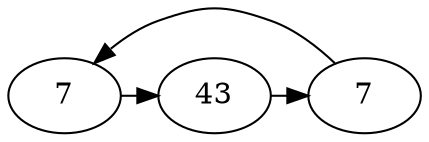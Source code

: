 // Loop
digraph {
	A [label=7]
	B [label=43]
	C [label=7]
	A -> B [constraint=false]
	B -> C [constraint=false]
	C -> A [constraint=false]
}

